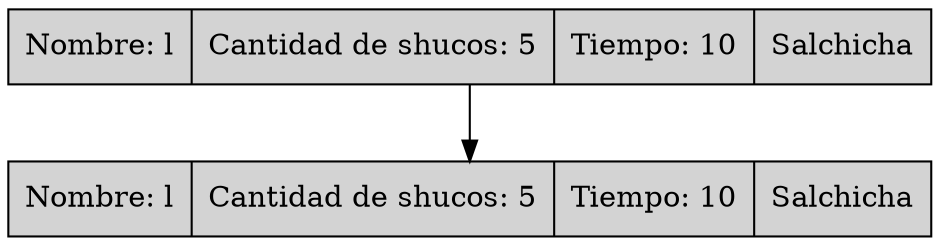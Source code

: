 digraph orden{
rankdir = "TB"
node[shape=record style="filled" fillcolor=""]
s0 [label="Nombre: l | Cantidad de shucos: 5 | Tiempo: 10|Salchicha"]
s1 [label="Nombre: l | Cantidad de shucos: 5 | Tiempo: 10|Salchicha"]
s0 -> s1
}